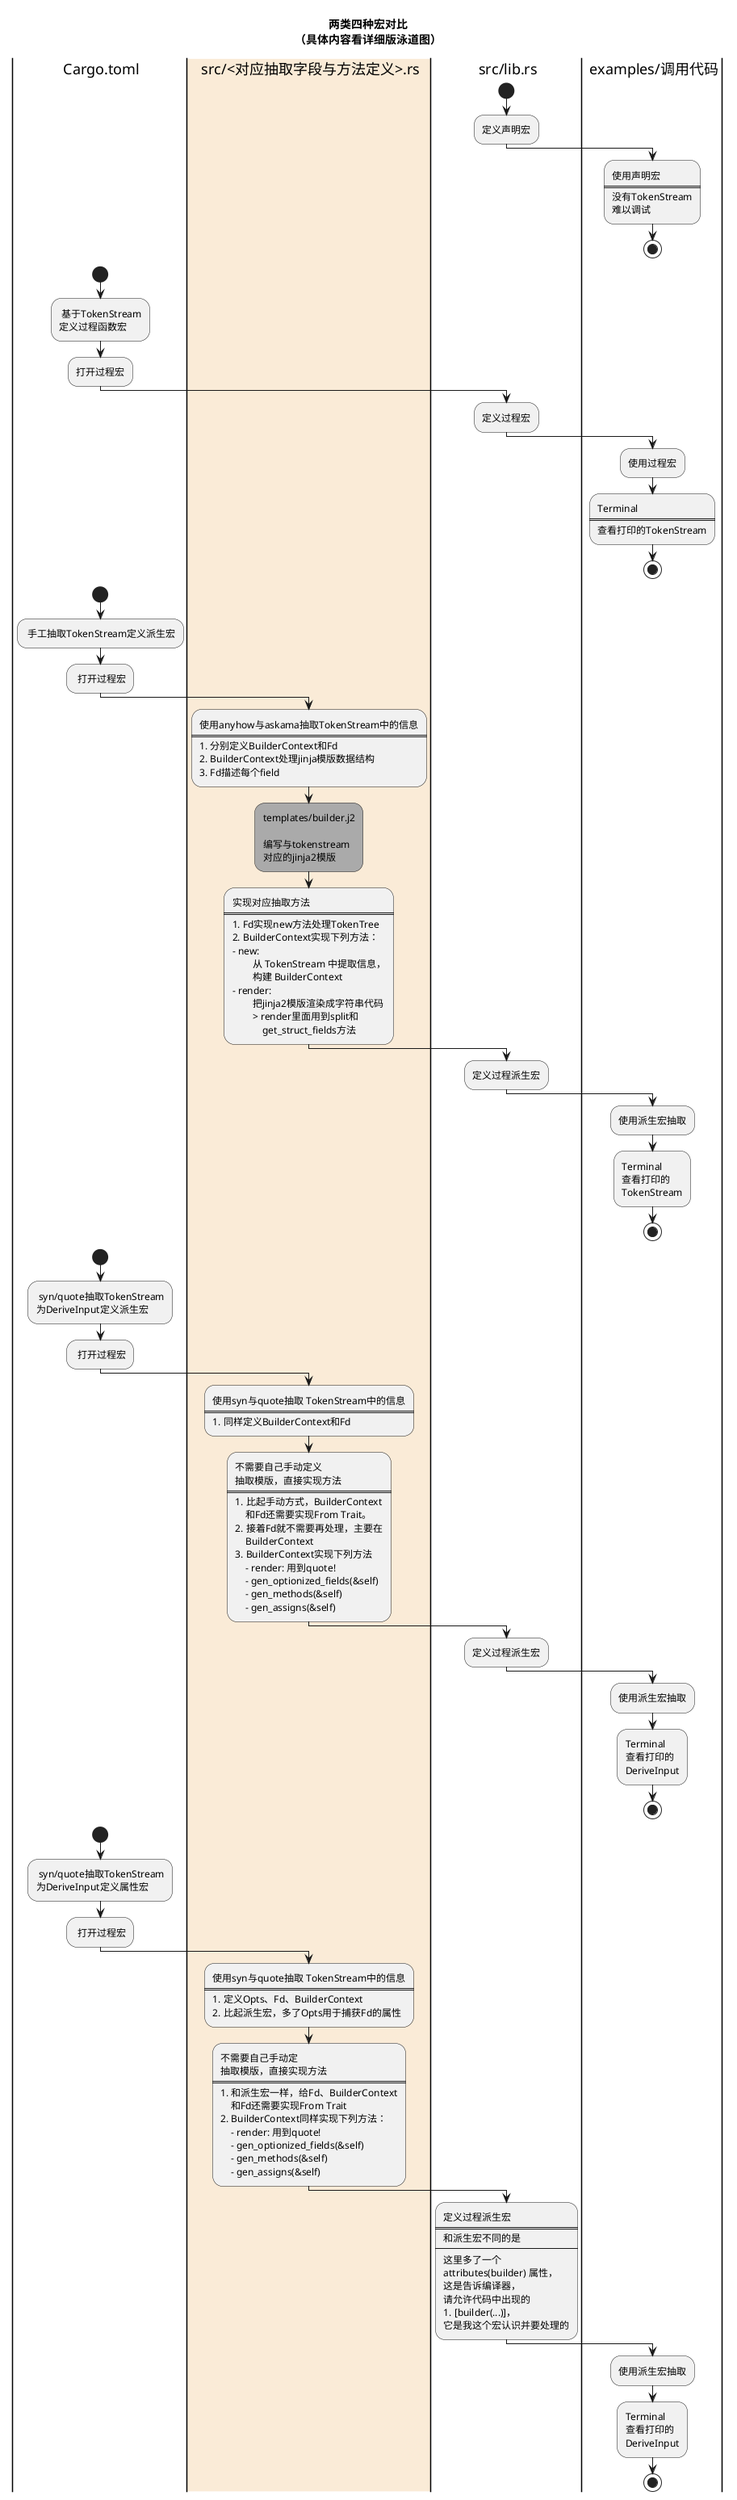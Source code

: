 @startuml
title 两类四种宏对比\n（具体内容看详细版泳道图）
|cargo| Cargo.toml
|#AntiqueWhite|d| src/<对应抽取字段与方法定义>.rs
|lib| src/lib.rs
|call| examples/调用代码
|lib|
start
:定义声明宏;
|call|
:使用声明宏
====
没有TokenStream
难以调试;
stop
|cargo|
start
: 基于TokenStream
定义过程函数宏;
:打开过程宏;
|lib|
:定义过程宏;
|call|
:使用过程宏;
:Terminal
====
查看打印的TokenStream;
stop
|cargo|
start
: 手工抽取TokenStream定义派生宏;
: 打开过程宏;
|d|
:使用anyhow与askama抽取TokenStream中的信息
====
1. 分别定义BuilderContext和Fd
2. BuilderContext处理jinja模版数据结构
3. Fd描述每个field;
#AAAAAA:templates/builder.j2\n\n编写与tokenstream\n对应的jinja2模版;
|d|
:实现对应抽取方法
====
1. Fd实现new方法处理TokenTree
2. BuilderContext实现下列方法：
- new:
        从 TokenStream 中提取信息，
        构建 BuilderContext
- render:
        把jinja2模版渲染成字符串代码
        > render里面用到split和
            get_struct_fields方法;
|lib|
:定义过程派生宏;
|call|
:使用派生宏抽取;
:Terminal
查看打印的
TokenStream;
stop
|cargo|
start
: syn/quote抽取TokenStream\n为DeriveInput定义派生宏;
: 打开过程宏;
|d|
:使用syn与quote抽取 TokenStream中的信息
====
1. 同样定义BuilderContext和Fd;
:不需要自己手动定义
抽取模版，直接实现方法
====
1. 比起手动方式，BuilderContext
    和Fd还需要实现From Trait。
2. 接着Fd就不需要再处理，主要在
    BuilderContext
3. BuilderContext实现下列方法
    - render: 用到quote!
    - gen_optionized_fields(&self)
    - gen_methods(&self)
    - gen_assigns(&self);
|lib|
:定义过程派生宏;
|call|
:使用派生宏抽取;
:Terminal
查看打印的
DeriveInput;
stop
|cargo|
start
: syn/quote抽取TokenStream\n为DeriveInput定义属性宏;
: 打开过程宏;
|d|
:使用syn与quote抽取 TokenStream中的信息
====
1. 定义Opts、Fd、BuilderContext
2. 比起派生宏，多了Opts用于捕获Fd的属性;
:不需要自己手动定
抽取模版，直接实现方法
====
1. 和派生宏一样，给Fd、BuilderContext
    和Fd还需要实现From Trait
2. BuilderContext同样实现下列方法：
    - render: 用到quote!
    - gen_optionized_fields(&self)
    - gen_methods(&self)
    - gen_assigns(&self);
|lib|
:定义过程派生宏
====
和派生宏不同的是
----
这里多了一个
attributes(builder) 属性，
这是告诉编译器，
请允许代码中出现的
#[builder(...)]，
它是我这个宏认识并要处理的;
|call|
:使用派生宏抽取;
:Terminal
查看打印的
DeriveInput;
stop
@enduml